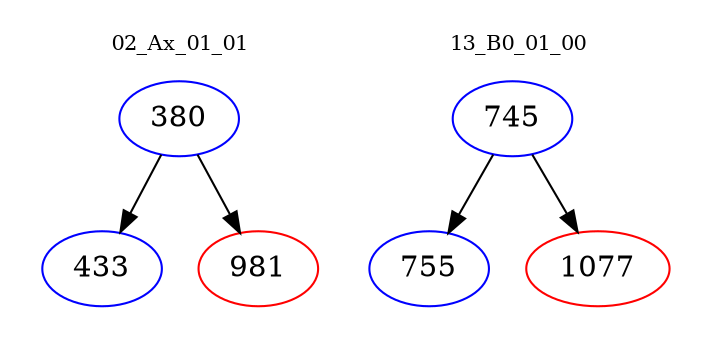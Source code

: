 digraph{
subgraph cluster_0 {
color = white
label = "02_Ax_01_01";
fontsize=10;
T0_380 [label="380", color="blue"]
T0_380 -> T0_433 [color="black"]
T0_433 [label="433", color="blue"]
T0_380 -> T0_981 [color="black"]
T0_981 [label="981", color="red"]
}
subgraph cluster_1 {
color = white
label = "13_B0_01_00";
fontsize=10;
T1_745 [label="745", color="blue"]
T1_745 -> T1_755 [color="black"]
T1_755 [label="755", color="blue"]
T1_745 -> T1_1077 [color="black"]
T1_1077 [label="1077", color="red"]
}
}
